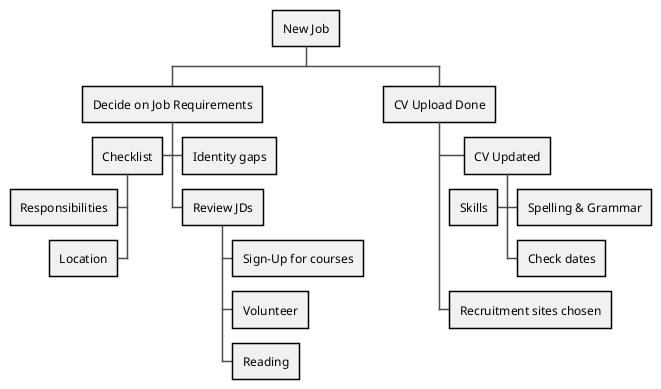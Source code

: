 @startwbs
!pragma layout smetana
skinparam monochrome true
<style>
' this time, scoping to wbsDiagram
wbsDiagram {

  ' Here we introduce a global style, i.e. not targeted to any element
  ' thus all lines (meaning connector and borders,
  ' there are no other lines in WBS) are black by default
  Linecolor black

  ' But we can also target a diagram specific element, like arrow
   arrow {
    ' note that Connectors are actually "Arrows"; this may change in the future
    ' so this means all Connectors and Arrows are now going to be green
    LineColor green
  }

}
</style>

+ New Job
++ Decide on Job Requirements
+++ Identity gaps
+++ Review JDs
++++ Sign-Up for courses
++++ Volunteer
++++ Reading
++- Checklist
+++- Responsibilities
+++- Location
++ CV Upload Done
+++ CV Updated
++++ Spelling & Grammar
++++ Check dates
---- Skills
+++ Recruitment sites chosen
@endwbs